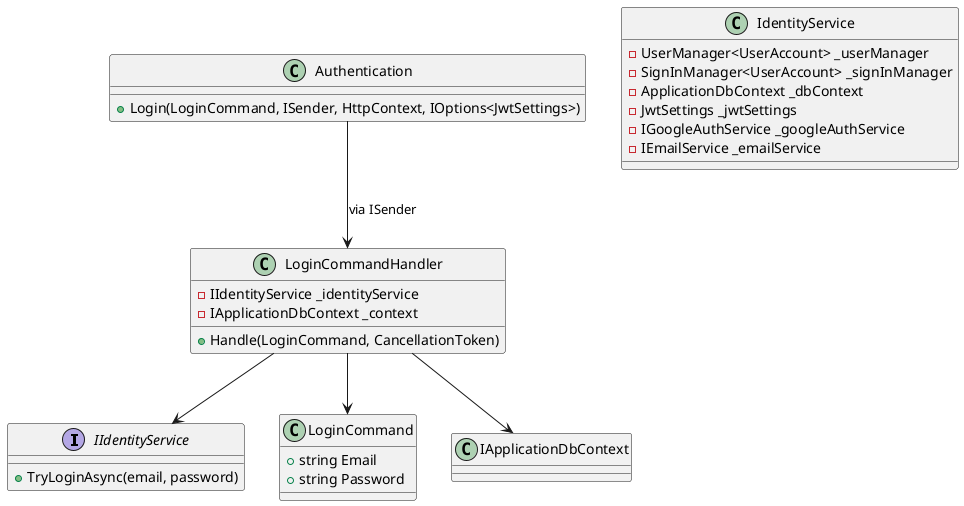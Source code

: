 @startuml
' Login Endpoint Class Diagram
interface IIdentityService {
    +TryLoginAsync(email, password)
}
class IdentityService {
    -UserManager<UserAccount> _userManager
    -SignInManager<UserAccount> _signInManager
    -ApplicationDbContext _dbContext
    -JwtSettings _jwtSettings
    -IGoogleAuthService _googleAuthService
    -IEmailService _emailService
}
class LoginCommand {
    +string Email
    +string Password
}
class LoginCommandHandler {
    -IIdentityService _identityService
    -IApplicationDbContext _context
    +Handle(LoginCommand, CancellationToken)
}
class Authentication {
    +Login(LoginCommand, ISender, HttpContext, IOptions<JwtSettings>)
}
LoginCommandHandler --> IIdentityService
LoginCommandHandler --> IApplicationDbContext
LoginCommandHandler --> LoginCommand
Authentication --> LoginCommandHandler : via ISender
@enduml 